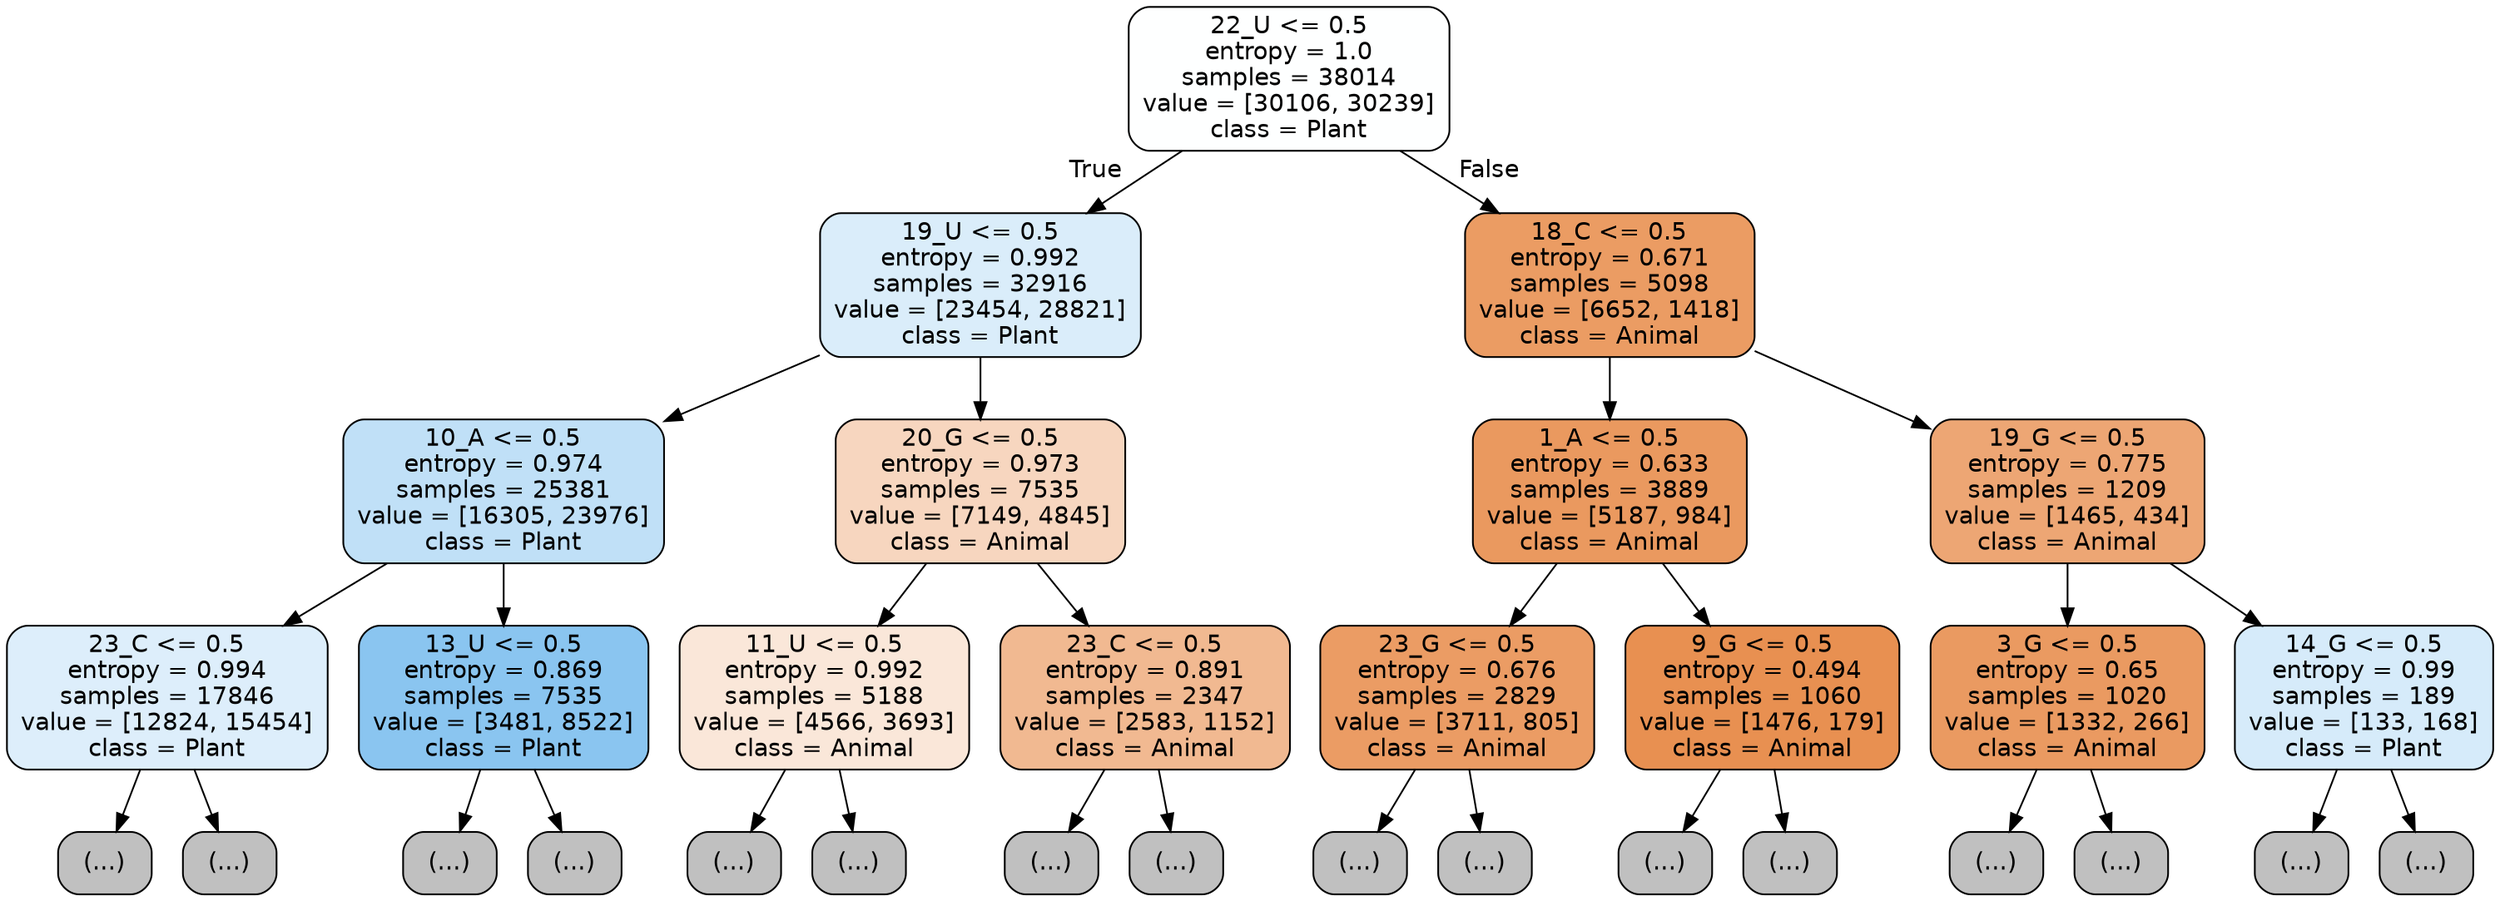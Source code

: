digraph Tree {
node [shape=box, style="filled, rounded", color="black", fontname="helvetica"] ;
edge [fontname="helvetica"] ;
0 [label="22_U <= 0.5\nentropy = 1.0\nsamples = 38014\nvalue = [30106, 30239]\nclass = Plant", fillcolor="#feffff"] ;
1 [label="19_U <= 0.5\nentropy = 0.992\nsamples = 32916\nvalue = [23454, 28821]\nclass = Plant", fillcolor="#daedfa"] ;
0 -> 1 [labeldistance=2.5, labelangle=45, headlabel="True"] ;
2 [label="10_A <= 0.5\nentropy = 0.974\nsamples = 25381\nvalue = [16305, 23976]\nclass = Plant", fillcolor="#c0e0f7"] ;
1 -> 2 ;
3 [label="23_C <= 0.5\nentropy = 0.994\nsamples = 17846\nvalue = [12824, 15454]\nclass = Plant", fillcolor="#ddeefb"] ;
2 -> 3 ;
4 [label="(...)", fillcolor="#C0C0C0"] ;
3 -> 4 ;
7993 [label="(...)", fillcolor="#C0C0C0"] ;
3 -> 7993 ;
8266 [label="13_U <= 0.5\nentropy = 0.869\nsamples = 7535\nvalue = [3481, 8522]\nclass = Plant", fillcolor="#8ac5f0"] ;
2 -> 8266 ;
8267 [label="(...)", fillcolor="#C0C0C0"] ;
8266 -> 8267 ;
10224 [label="(...)", fillcolor="#C0C0C0"] ;
8266 -> 10224 ;
11037 [label="20_G <= 0.5\nentropy = 0.973\nsamples = 7535\nvalue = [7149, 4845]\nclass = Animal", fillcolor="#f7d6bf"] ;
1 -> 11037 ;
11038 [label="11_U <= 0.5\nentropy = 0.992\nsamples = 5188\nvalue = [4566, 3693]\nclass = Animal", fillcolor="#fae7d9"] ;
11037 -> 11038 ;
11039 [label="(...)", fillcolor="#C0C0C0"] ;
11038 -> 11039 ;
12998 [label="(...)", fillcolor="#C0C0C0"] ;
11038 -> 12998 ;
13789 [label="23_C <= 0.5\nentropy = 0.891\nsamples = 2347\nvalue = [2583, 1152]\nclass = Animal", fillcolor="#f1b991"] ;
11037 -> 13789 ;
13790 [label="(...)", fillcolor="#C0C0C0"] ;
13789 -> 13790 ;
14909 [label="(...)", fillcolor="#C0C0C0"] ;
13789 -> 14909 ;
14934 [label="18_C <= 0.5\nentropy = 0.671\nsamples = 5098\nvalue = [6652, 1418]\nclass = Animal", fillcolor="#eb9c63"] ;
0 -> 14934 [labeldistance=2.5, labelangle=-45, headlabel="False"] ;
14935 [label="1_A <= 0.5\nentropy = 0.633\nsamples = 3889\nvalue = [5187, 984]\nclass = Animal", fillcolor="#ea995f"] ;
14934 -> 14935 ;
14936 [label="23_G <= 0.5\nentropy = 0.676\nsamples = 2829\nvalue = [3711, 805]\nclass = Animal", fillcolor="#eb9c64"] ;
14935 -> 14936 ;
14937 [label="(...)", fillcolor="#C0C0C0"] ;
14936 -> 14937 ;
15958 [label="(...)", fillcolor="#C0C0C0"] ;
14936 -> 15958 ;
16051 [label="9_G <= 0.5\nentropy = 0.494\nsamples = 1060\nvalue = [1476, 179]\nclass = Animal", fillcolor="#e89051"] ;
14935 -> 16051 ;
16052 [label="(...)", fillcolor="#C0C0C0"] ;
16051 -> 16052 ;
16315 [label="(...)", fillcolor="#C0C0C0"] ;
16051 -> 16315 ;
16408 [label="19_G <= 0.5\nentropy = 0.775\nsamples = 1209\nvalue = [1465, 434]\nclass = Animal", fillcolor="#eda674"] ;
14934 -> 16408 ;
16409 [label="3_G <= 0.5\nentropy = 0.65\nsamples = 1020\nvalue = [1332, 266]\nclass = Animal", fillcolor="#ea9a61"] ;
16408 -> 16409 ;
16410 [label="(...)", fillcolor="#C0C0C0"] ;
16409 -> 16410 ;
16623 [label="(...)", fillcolor="#C0C0C0"] ;
16409 -> 16623 ;
16740 [label="14_G <= 0.5\nentropy = 0.99\nsamples = 189\nvalue = [133, 168]\nclass = Plant", fillcolor="#d6ebfa"] ;
16408 -> 16740 ;
16741 [label="(...)", fillcolor="#C0C0C0"] ;
16740 -> 16741 ;
16790 [label="(...)", fillcolor="#C0C0C0"] ;
16740 -> 16790 ;
}